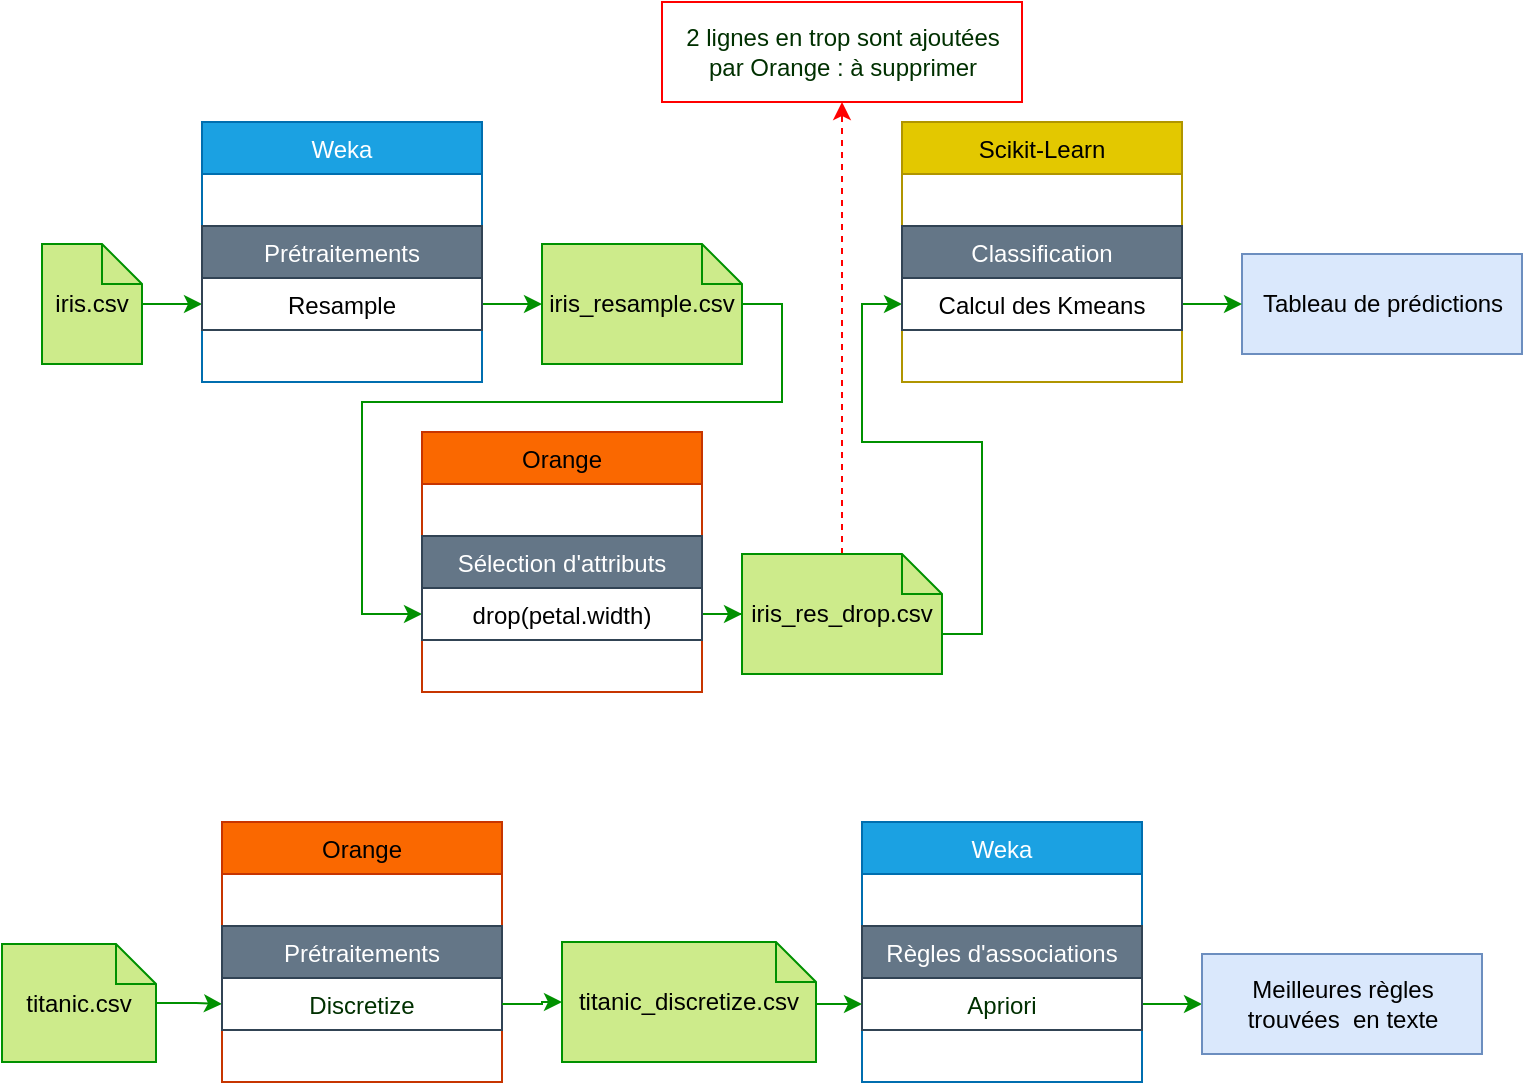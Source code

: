 <mxfile version="18.0.4" type="github" pages="2">
  <diagram id="TEH-tee45DtzhIemd7Sm" name="schéma chaines de traitements">
    <mxGraphModel dx="1071" dy="724" grid="1" gridSize="10" guides="1" tooltips="1" connect="1" arrows="1" fold="1" page="1" pageScale="1" pageWidth="827" pageHeight="1169" math="0" shadow="0">
      <root>
        <mxCell id="0" />
        <mxCell id="1" parent="0" />
        <mxCell id="fqnQrnvz9RXQJ69IqJUL-40" style="edgeStyle=orthogonalEdgeStyle;rounded=0;orthogonalLoop=1;jettySize=auto;html=1;strokeColor=#009100;exitX=0;exitY=0;exitDx=50;exitDy=40;exitPerimeter=0;entryX=0;entryY=0.5;entryDx=0;entryDy=0;" parent="1" source="EBfaIOqDod-WrvutBr52-15" target="fqnQrnvz9RXQJ69IqJUL-18" edge="1">
          <mxGeometry relative="1" as="geometry">
            <mxPoint x="420" y="200" as="sourcePoint" />
            <mxPoint x="400" y="110" as="targetPoint" />
            <Array as="points">
              <mxPoint x="350" y="181" />
              <mxPoint x="420" y="181" />
              <mxPoint x="420" y="230" />
              <mxPoint x="210" y="230" />
              <mxPoint x="210" y="336" />
            </Array>
          </mxGeometry>
        </mxCell>
        <mxCell id="fqnQrnvz9RXQJ69IqJUL-41" style="edgeStyle=orthogonalEdgeStyle;rounded=0;orthogonalLoop=1;jettySize=auto;html=1;strokeColor=#009100;exitX=0;exitY=0;exitDx=100;exitDy=40;exitPerimeter=0;" parent="1" source="MLBpUoz8gYu61RC63qy8-2" target="fqnQrnvz9RXQJ69IqJUL-29" edge="1">
          <mxGeometry relative="1" as="geometry">
            <mxPoint x="690" y="181" as="sourcePoint" />
          </mxGeometry>
        </mxCell>
        <mxCell id="fqnQrnvz9RXQJ69IqJUL-42" value="Tableau de prédictions" style="html=1;strokeColor=#6c8ebf;fillColor=#dae8fc;" parent="1" vertex="1">
          <mxGeometry x="650" y="156" width="140" height="50" as="geometry" />
        </mxCell>
        <mxCell id="fqnQrnvz9RXQJ69IqJUL-43" style="edgeStyle=orthogonalEdgeStyle;rounded=0;orthogonalLoop=1;jettySize=auto;html=1;strokeColor=#009100;" parent="1" source="fqnQrnvz9RXQJ69IqJUL-29" target="fqnQrnvz9RXQJ69IqJUL-42" edge="1">
          <mxGeometry relative="1" as="geometry" />
        </mxCell>
        <mxCell id="fqnQrnvz9RXQJ69IqJUL-47" style="edgeStyle=orthogonalEdgeStyle;rounded=0;orthogonalLoop=1;jettySize=auto;html=1;fontColor=#003000;strokeColor=#009100;entryX=0;entryY=0.5;entryDx=0;entryDy=0;" parent="1" source="fqnQrnvz9RXQJ69IqJUL-34" target="MLBpUoz8gYu61RC63qy8-17" edge="1">
          <mxGeometry relative="1" as="geometry">
            <mxPoint x="670" y="530" as="targetPoint" />
          </mxGeometry>
        </mxCell>
        <mxCell id="fqnQrnvz9RXQJ69IqJUL-49" value="&lt;div&gt;2 lignes en trop sont ajoutées &lt;br&gt;&lt;/div&gt;&lt;div&gt;par Orange : à supprimer&lt;/div&gt;" style="html=1;fontColor=#003000;strokeColor=#FF0000;" parent="1" vertex="1">
          <mxGeometry x="360" y="30" width="180" height="50" as="geometry" />
        </mxCell>
        <mxCell id="fqnQrnvz9RXQJ69IqJUL-50" style="edgeStyle=orthogonalEdgeStyle;rounded=0;orthogonalLoop=1;jettySize=auto;html=1;entryX=0.5;entryY=1;entryDx=0;entryDy=0;fontColor=#003000;strokeColor=#FF0000;dashed=1;exitX=0.5;exitY=0;exitDx=0;exitDy=0;exitPerimeter=0;" parent="1" source="MLBpUoz8gYu61RC63qy8-2" target="fqnQrnvz9RXQJ69IqJUL-49" edge="1">
          <mxGeometry relative="1" as="geometry">
            <mxPoint x="750" y="249" as="sourcePoint" />
          </mxGeometry>
        </mxCell>
        <mxCell id="fqnQrnvz9RXQJ69IqJUL-52" style="edgeStyle=orthogonalEdgeStyle;rounded=0;orthogonalLoop=1;jettySize=auto;html=1;fontColor=#003000;strokeColor=#009100;entryX=0;entryY=0.5;entryDx=0;entryDy=0;entryPerimeter=0;" parent="1" source="fqnQrnvz9RXQJ69IqJUL-18" target="MLBpUoz8gYu61RC63qy8-2" edge="1">
          <mxGeometry relative="1" as="geometry">
            <mxPoint x="610" y="270" as="targetPoint" />
          </mxGeometry>
        </mxCell>
        <mxCell id="EBfaIOqDod-WrvutBr52-14" style="edgeStyle=orthogonalEdgeStyle;rounded=0;orthogonalLoop=1;jettySize=auto;html=1;entryX=0;entryY=0.5;entryDx=0;entryDy=0;strokeColor=#009100;" edge="1" parent="1" source="EBfaIOqDod-WrvutBr52-13" target="fqnQrnvz9RXQJ69IqJUL-6">
          <mxGeometry relative="1" as="geometry" />
        </mxCell>
        <mxCell id="EBfaIOqDod-WrvutBr52-13" value="&lt;div&gt;iris.csv&lt;/div&gt;" style="shape=note;size=20;whiteSpace=wrap;html=1;fillColor=#CDEB8B;strokeColor=#009100;" vertex="1" parent="1">
          <mxGeometry x="50" y="151" width="50" height="60" as="geometry" />
        </mxCell>
        <mxCell id="EBfaIOqDod-WrvutBr52-15" value="&lt;div&gt;iris_resample.csv&lt;/div&gt;" style="shape=note;size=20;whiteSpace=wrap;html=1;fillColor=#CDEB8B;strokeColor=#009100;" vertex="1" parent="1">
          <mxGeometry x="300" y="151" width="100" height="60" as="geometry" />
        </mxCell>
        <mxCell id="EBfaIOqDod-WrvutBr52-16" style="edgeStyle=orthogonalEdgeStyle;rounded=0;orthogonalLoop=1;jettySize=auto;html=1;entryX=0;entryY=0.5;entryDx=0;entryDy=0;entryPerimeter=0;strokeColor=#009100;" edge="1" parent="1" source="fqnQrnvz9RXQJ69IqJUL-6" target="EBfaIOqDod-WrvutBr52-15">
          <mxGeometry relative="1" as="geometry" />
        </mxCell>
        <mxCell id="MLBpUoz8gYu61RC63qy8-2" value="&lt;div&gt;iris_res_drop.csv&lt;/div&gt;" style="shape=note;size=20;whiteSpace=wrap;html=1;fillColor=#CDEB8B;strokeColor=#009100;" vertex="1" parent="1">
          <mxGeometry x="400" y="306" width="100" height="60" as="geometry" />
        </mxCell>
        <mxCell id="fqnQrnvz9RXQJ69IqJUL-5" value="Weka" style="swimlane;fontStyle=0;childLayout=stackLayout;horizontal=1;startSize=26;fillColor=#1ba1e2;horizontalStack=0;resizeParent=1;resizeParentMax=0;resizeLast=0;collapsible=1;marginBottom=0;strokeColor=#006EAF;fontColor=#ffffff;" parent="1" vertex="1">
          <mxGeometry x="130" y="90" width="140" height="130" as="geometry" />
        </mxCell>
        <mxCell id="fqnQrnvz9RXQJ69IqJUL-7" value=" " style="text;strokeColor=none;fillColor=none;align=left;verticalAlign=top;spacingLeft=4;spacingRight=4;overflow=hidden;rotatable=0;points=[[0,0.5],[1,0.5]];portConstraint=eastwest;" parent="fqnQrnvz9RXQJ69IqJUL-5" vertex="1">
          <mxGeometry y="26" width="140" height="26" as="geometry" />
        </mxCell>
        <mxCell id="fqnQrnvz9RXQJ69IqJUL-3" value="Prétraitements" style="swimlane;fontStyle=0;childLayout=stackLayout;horizontal=1;startSize=26;fillColor=#647687;horizontalStack=0;resizeParent=1;resizeParentMax=0;resizeLast=0;collapsible=1;marginBottom=0;strokeColor=#314354;fontColor=#ffffff;" parent="fqnQrnvz9RXQJ69IqJUL-5" vertex="1">
          <mxGeometry y="52" width="140" height="52" as="geometry" />
        </mxCell>
        <mxCell id="fqnQrnvz9RXQJ69IqJUL-6" value="Resample" style="text;strokeColor=none;fillColor=none;align=center;verticalAlign=top;spacingLeft=4;spacingRight=4;overflow=hidden;rotatable=0;points=[[0,0.5],[1,0.5]];portConstraint=eastwest;" parent="fqnQrnvz9RXQJ69IqJUL-3" vertex="1">
          <mxGeometry y="26" width="140" height="26" as="geometry" />
        </mxCell>
        <mxCell id="fqnQrnvz9RXQJ69IqJUL-4" value=" " style="text;strokeColor=none;fillColor=none;align=left;verticalAlign=top;spacingLeft=4;spacingRight=4;overflow=hidden;rotatable=0;points=[[0,0.5],[1,0.5]];portConstraint=eastwest;" parent="fqnQrnvz9RXQJ69IqJUL-5" vertex="1">
          <mxGeometry y="104" width="140" height="26" as="geometry" />
        </mxCell>
        <mxCell id="fqnQrnvz9RXQJ69IqJUL-17" value="Orange" style="swimlane;fontStyle=0;childLayout=stackLayout;horizontal=1;startSize=26;fillColor=#fa6800;horizontalStack=0;resizeParent=1;resizeParentMax=0;resizeLast=0;collapsible=1;marginBottom=0;strokeColor=#C73500;fontColor=#000000;" parent="1" vertex="1">
          <mxGeometry x="240" y="245" width="140" height="130" as="geometry" />
        </mxCell>
        <mxCell id="fqnQrnvz9RXQJ69IqJUL-21" value=" &#xa;" style="text;strokeColor=none;fillColor=none;align=left;verticalAlign=top;spacingLeft=4;spacingRight=4;overflow=hidden;rotatable=0;points=[[0,0.5],[1,0.5]];portConstraint=eastwest;" parent="fqnQrnvz9RXQJ69IqJUL-17" vertex="1">
          <mxGeometry y="26" width="140" height="26" as="geometry" />
        </mxCell>
        <mxCell id="fqnQrnvz9RXQJ69IqJUL-13" value="Sélection d&#39;attributs" style="swimlane;fontStyle=0;childLayout=stackLayout;horizontal=1;startSize=26;fillColor=#647687;horizontalStack=0;resizeParent=1;resizeParentMax=0;resizeLast=0;collapsible=1;marginBottom=0;strokeColor=#314354;fontColor=#ffffff;" parent="fqnQrnvz9RXQJ69IqJUL-17" vertex="1">
          <mxGeometry y="52" width="140" height="52" as="geometry" />
        </mxCell>
        <mxCell id="fqnQrnvz9RXQJ69IqJUL-18" value="drop(petal.width)" style="text;strokeColor=none;fillColor=none;align=center;verticalAlign=top;spacingLeft=4;spacingRight=4;overflow=hidden;rotatable=0;points=[[0,0.5],[1,0.5]];portConstraint=eastwest;" parent="fqnQrnvz9RXQJ69IqJUL-13" vertex="1">
          <mxGeometry y="26" width="140" height="26" as="geometry" />
        </mxCell>
        <mxCell id="fqnQrnvz9RXQJ69IqJUL-14" value=" " style="text;strokeColor=none;fillColor=none;align=left;verticalAlign=top;spacingLeft=4;spacingRight=4;overflow=hidden;rotatable=0;points=[[0,0.5],[1,0.5]];portConstraint=eastwest;" parent="fqnQrnvz9RXQJ69IqJUL-17" vertex="1">
          <mxGeometry y="104" width="140" height="26" as="geometry" />
        </mxCell>
        <mxCell id="MLBpUoz8gYu61RC63qy8-8" style="edgeStyle=orthogonalEdgeStyle;rounded=0;orthogonalLoop=1;jettySize=auto;html=1;entryX=0;entryY=0.5;entryDx=0;entryDy=0;strokeColor=#009100;" edge="1" parent="1" source="MLBpUoz8gYu61RC63qy8-6" target="MLBpUoz8gYu61RC63qy8-13">
          <mxGeometry relative="1" as="geometry">
            <mxPoint x="143" y="531" as="targetPoint" />
          </mxGeometry>
        </mxCell>
        <mxCell id="MLBpUoz8gYu61RC63qy8-6" value="&lt;div&gt;titanic.csv&lt;/div&gt;" style="shape=note;size=20;whiteSpace=wrap;html=1;fillColor=#CDEB8B;strokeColor=#009100;" vertex="1" parent="1">
          <mxGeometry x="30" y="501" width="77" height="59" as="geometry" />
        </mxCell>
        <mxCell id="fqnQrnvz9RXQJ69IqJUL-33" value="Weka" style="swimlane;fontStyle=0;childLayout=stackLayout;horizontal=1;startSize=26;fillColor=#1ba1e2;horizontalStack=0;resizeParent=1;resizeParentMax=0;resizeLast=0;collapsible=1;marginBottom=0;strokeColor=#006EAF;fontColor=#ffffff;" parent="1" vertex="1">
          <mxGeometry x="460" y="440" width="140" height="130" as="geometry" />
        </mxCell>
        <mxCell id="fqnQrnvz9RXQJ69IqJUL-37" value=" &#xa;" style="text;strokeColor=none;fillColor=none;align=left;verticalAlign=top;spacingLeft=4;spacingRight=4;overflow=hidden;rotatable=0;points=[[0,0.5],[1,0.5]];portConstraint=eastwest;" parent="fqnQrnvz9RXQJ69IqJUL-33" vertex="1">
          <mxGeometry y="26" width="140" height="26" as="geometry" />
        </mxCell>
        <mxCell id="fqnQrnvz9RXQJ69IqJUL-31" value="Règles d&#39;associations" style="swimlane;fontStyle=0;childLayout=stackLayout;horizontal=1;startSize=26;fillColor=#647687;horizontalStack=0;resizeParent=1;resizeParentMax=0;resizeLast=0;collapsible=1;marginBottom=0;strokeColor=#314354;fontColor=#ffffff;" parent="fqnQrnvz9RXQJ69IqJUL-33" vertex="1">
          <mxGeometry y="52" width="140" height="52" as="geometry" />
        </mxCell>
        <mxCell id="fqnQrnvz9RXQJ69IqJUL-34" value="Apriori" style="text;align=center;fontStyle=0;verticalAlign=middle;spacingLeft=3;spacingRight=3;strokeColor=none;rotatable=0;points=[[0,0.5],[1,0.5]];portConstraint=eastwest;fontColor=#003000;" parent="fqnQrnvz9RXQJ69IqJUL-31" vertex="1">
          <mxGeometry y="26" width="140" height="26" as="geometry" />
        </mxCell>
        <mxCell id="fqnQrnvz9RXQJ69IqJUL-32" value=" " style="text;strokeColor=none;fillColor=none;align=left;verticalAlign=top;spacingLeft=4;spacingRight=4;overflow=hidden;rotatable=0;points=[[0,0.5],[1,0.5]];portConstraint=eastwest;" parent="fqnQrnvz9RXQJ69IqJUL-33" vertex="1">
          <mxGeometry y="104" width="140" height="26" as="geometry" />
        </mxCell>
        <mxCell id="MLBpUoz8gYu61RC63qy8-9" style="edgeStyle=orthogonalEdgeStyle;rounded=0;orthogonalLoop=1;jettySize=auto;html=1;entryX=0;entryY=0.5;entryDx=0;entryDy=0;strokeColor=#009100;exitX=0;exitY=0;exitDx=77;exitDy=39.5;exitPerimeter=0;" edge="1" parent="1" source="MLBpUoz8gYu61RC63qy8-15" target="fqnQrnvz9RXQJ69IqJUL-34">
          <mxGeometry relative="1" as="geometry">
            <mxPoint x="280" y="531" as="sourcePoint" />
            <Array as="points">
              <mxPoint x="387" y="531" />
            </Array>
          </mxGeometry>
        </mxCell>
        <mxCell id="MLBpUoz8gYu61RC63qy8-10" value="Orange" style="swimlane;fontStyle=0;childLayout=stackLayout;horizontal=1;startSize=26;fillColor=#fa6800;horizontalStack=0;resizeParent=1;resizeParentMax=0;resizeLast=0;collapsible=1;marginBottom=0;strokeColor=#C73500;fontColor=#000000;" vertex="1" parent="1">
          <mxGeometry x="140" y="440" width="140" height="130" as="geometry" />
        </mxCell>
        <mxCell id="MLBpUoz8gYu61RC63qy8-11" value=" &#xa;" style="text;strokeColor=none;fillColor=none;align=left;verticalAlign=top;spacingLeft=4;spacingRight=4;overflow=hidden;rotatable=0;points=[[0,0.5],[1,0.5]];portConstraint=eastwest;" vertex="1" parent="MLBpUoz8gYu61RC63qy8-10">
          <mxGeometry y="26" width="140" height="26" as="geometry" />
        </mxCell>
        <mxCell id="MLBpUoz8gYu61RC63qy8-12" value="Prétraitements" style="swimlane;fontStyle=0;childLayout=stackLayout;horizontal=1;startSize=26;fillColor=#647687;horizontalStack=0;resizeParent=1;resizeParentMax=0;resizeLast=0;collapsible=1;marginBottom=0;strokeColor=#314354;fontColor=#ffffff;" vertex="1" parent="MLBpUoz8gYu61RC63qy8-10">
          <mxGeometry y="52" width="140" height="52" as="geometry" />
        </mxCell>
        <mxCell id="MLBpUoz8gYu61RC63qy8-13" value="Discretize" style="text;align=center;fontStyle=0;verticalAlign=middle;spacingLeft=3;spacingRight=3;strokeColor=none;rotatable=0;points=[[0,0.5],[1,0.5]];portConstraint=eastwest;fontColor=#003000;" vertex="1" parent="MLBpUoz8gYu61RC63qy8-12">
          <mxGeometry y="26" width="140" height="26" as="geometry" />
        </mxCell>
        <mxCell id="MLBpUoz8gYu61RC63qy8-14" value=" " style="text;strokeColor=none;fillColor=none;align=left;verticalAlign=top;spacingLeft=4;spacingRight=4;overflow=hidden;rotatable=0;points=[[0,0.5],[1,0.5]];portConstraint=eastwest;" vertex="1" parent="MLBpUoz8gYu61RC63qy8-10">
          <mxGeometry y="104" width="140" height="26" as="geometry" />
        </mxCell>
        <mxCell id="MLBpUoz8gYu61RC63qy8-15" value="&lt;div&gt;titanic_discretize.csv&lt;/div&gt;" style="shape=note;size=20;whiteSpace=wrap;html=1;fillColor=#CDEB8B;strokeColor=#009100;" vertex="1" parent="1">
          <mxGeometry x="310" y="500" width="127" height="60" as="geometry" />
        </mxCell>
        <mxCell id="MLBpUoz8gYu61RC63qy8-16" style="edgeStyle=orthogonalEdgeStyle;rounded=0;orthogonalLoop=1;jettySize=auto;html=1;entryX=0;entryY=0.5;entryDx=0;entryDy=0;entryPerimeter=0;strokeColor=#009100;" edge="1" parent="1" source="MLBpUoz8gYu61RC63qy8-13" target="MLBpUoz8gYu61RC63qy8-15">
          <mxGeometry relative="1" as="geometry" />
        </mxCell>
        <mxCell id="MLBpUoz8gYu61RC63qy8-17" value="&lt;div&gt;Meilleures règles &lt;br&gt;&lt;/div&gt;&lt;div&gt;trouvées&amp;nbsp; en texte&lt;/div&gt;" style="html=1;strokeColor=#6c8ebf;fillColor=#dae8fc;" vertex="1" parent="1">
          <mxGeometry x="630" y="506" width="140" height="50" as="geometry" />
        </mxCell>
        <mxCell id="fqnQrnvz9RXQJ69IqJUL-28" value="Scikit-Learn" style="swimlane;fontStyle=0;childLayout=stackLayout;horizontal=1;startSize=26;fillColor=#e3c800;horizontalStack=0;resizeParent=1;resizeParentMax=0;resizeLast=0;collapsible=1;marginBottom=0;strokeColor=#B09500;fontColor=#000000;" parent="1" vertex="1">
          <mxGeometry x="480" y="90" width="140" height="130" as="geometry" />
        </mxCell>
        <mxCell id="fqnQrnvz9RXQJ69IqJUL-30" value=" &#xa;" style="text;strokeColor=none;fillColor=none;align=left;verticalAlign=top;spacingLeft=4;spacingRight=4;overflow=hidden;rotatable=0;points=[[0,0.5],[1,0.5]];portConstraint=eastwest;" parent="fqnQrnvz9RXQJ69IqJUL-28" vertex="1">
          <mxGeometry y="26" width="140" height="26" as="geometry" />
        </mxCell>
        <mxCell id="fqnQrnvz9RXQJ69IqJUL-22" value="Classification" style="swimlane;fontStyle=0;childLayout=stackLayout;horizontal=1;startSize=26;fillColor=#647687;horizontalStack=0;resizeParent=1;resizeParentMax=0;resizeLast=0;collapsible=1;marginBottom=0;strokeColor=#314354;fontColor=#ffffff;" parent="fqnQrnvz9RXQJ69IqJUL-28" vertex="1">
          <mxGeometry y="52" width="140" height="52" as="geometry" />
        </mxCell>
        <mxCell id="fqnQrnvz9RXQJ69IqJUL-29" value="Calcul des Kmeans" style="text;strokeColor=none;fillColor=none;align=center;verticalAlign=top;spacingLeft=4;spacingRight=4;overflow=hidden;rotatable=0;points=[[0,0.5],[1,0.5]];portConstraint=eastwest;" parent="fqnQrnvz9RXQJ69IqJUL-22" vertex="1">
          <mxGeometry y="26" width="140" height="26" as="geometry" />
        </mxCell>
        <mxCell id="fqnQrnvz9RXQJ69IqJUL-23" value=" " style="text;strokeColor=none;fillColor=none;align=left;verticalAlign=top;spacingLeft=4;spacingRight=4;overflow=hidden;rotatable=0;points=[[0,0.5],[1,0.5]];portConstraint=eastwest;" parent="fqnQrnvz9RXQJ69IqJUL-28" vertex="1">
          <mxGeometry y="104" width="140" height="26" as="geometry" />
        </mxCell>
      </root>
    </mxGraphModel>
  </diagram>
  <diagram id="2OIfBOYB064VUCYHGb0N" name="Page-2">
    <mxGraphModel dx="482" dy="326" grid="1" gridSize="10" guides="1" tooltips="1" connect="1" arrows="1" fold="1" page="1" pageScale="1" pageWidth="827" pageHeight="1169" math="0" shadow="0">
      <root>
        <mxCell id="0" />
        <mxCell id="1" parent="0" />
      </root>
    </mxGraphModel>
  </diagram>
</mxfile>

